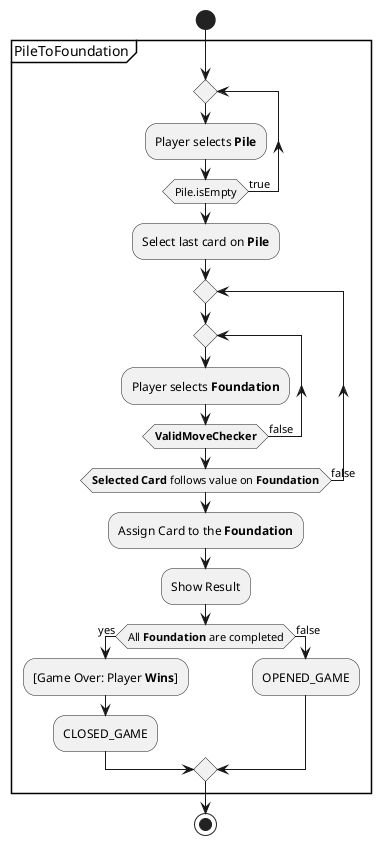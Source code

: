 @startuml
'https://plantuml.com/activity-diagram-beta

start

partition PileToFoundation {

repeat
   :Player selects **Pile**;
repeat while (Pile.isEmpty) is (true)

:Select last card on **Pile**;

repeat
   repeat
      :Player selects **Foundation**;
   repeat while (**ValidMoveChecker**) is (false)
repeat while (**Selected Card** follows value on **Foundation**) is (false)

:Assign Card to the **Foundation**;
:Show Result;

if (All **Foundation** are completed) then (yes)
   :[Game Over: Player **Wins**];
   :CLOSED_GAME;
else (false)
   :OPENED_GAME;
endif
}

stop
@enduml
